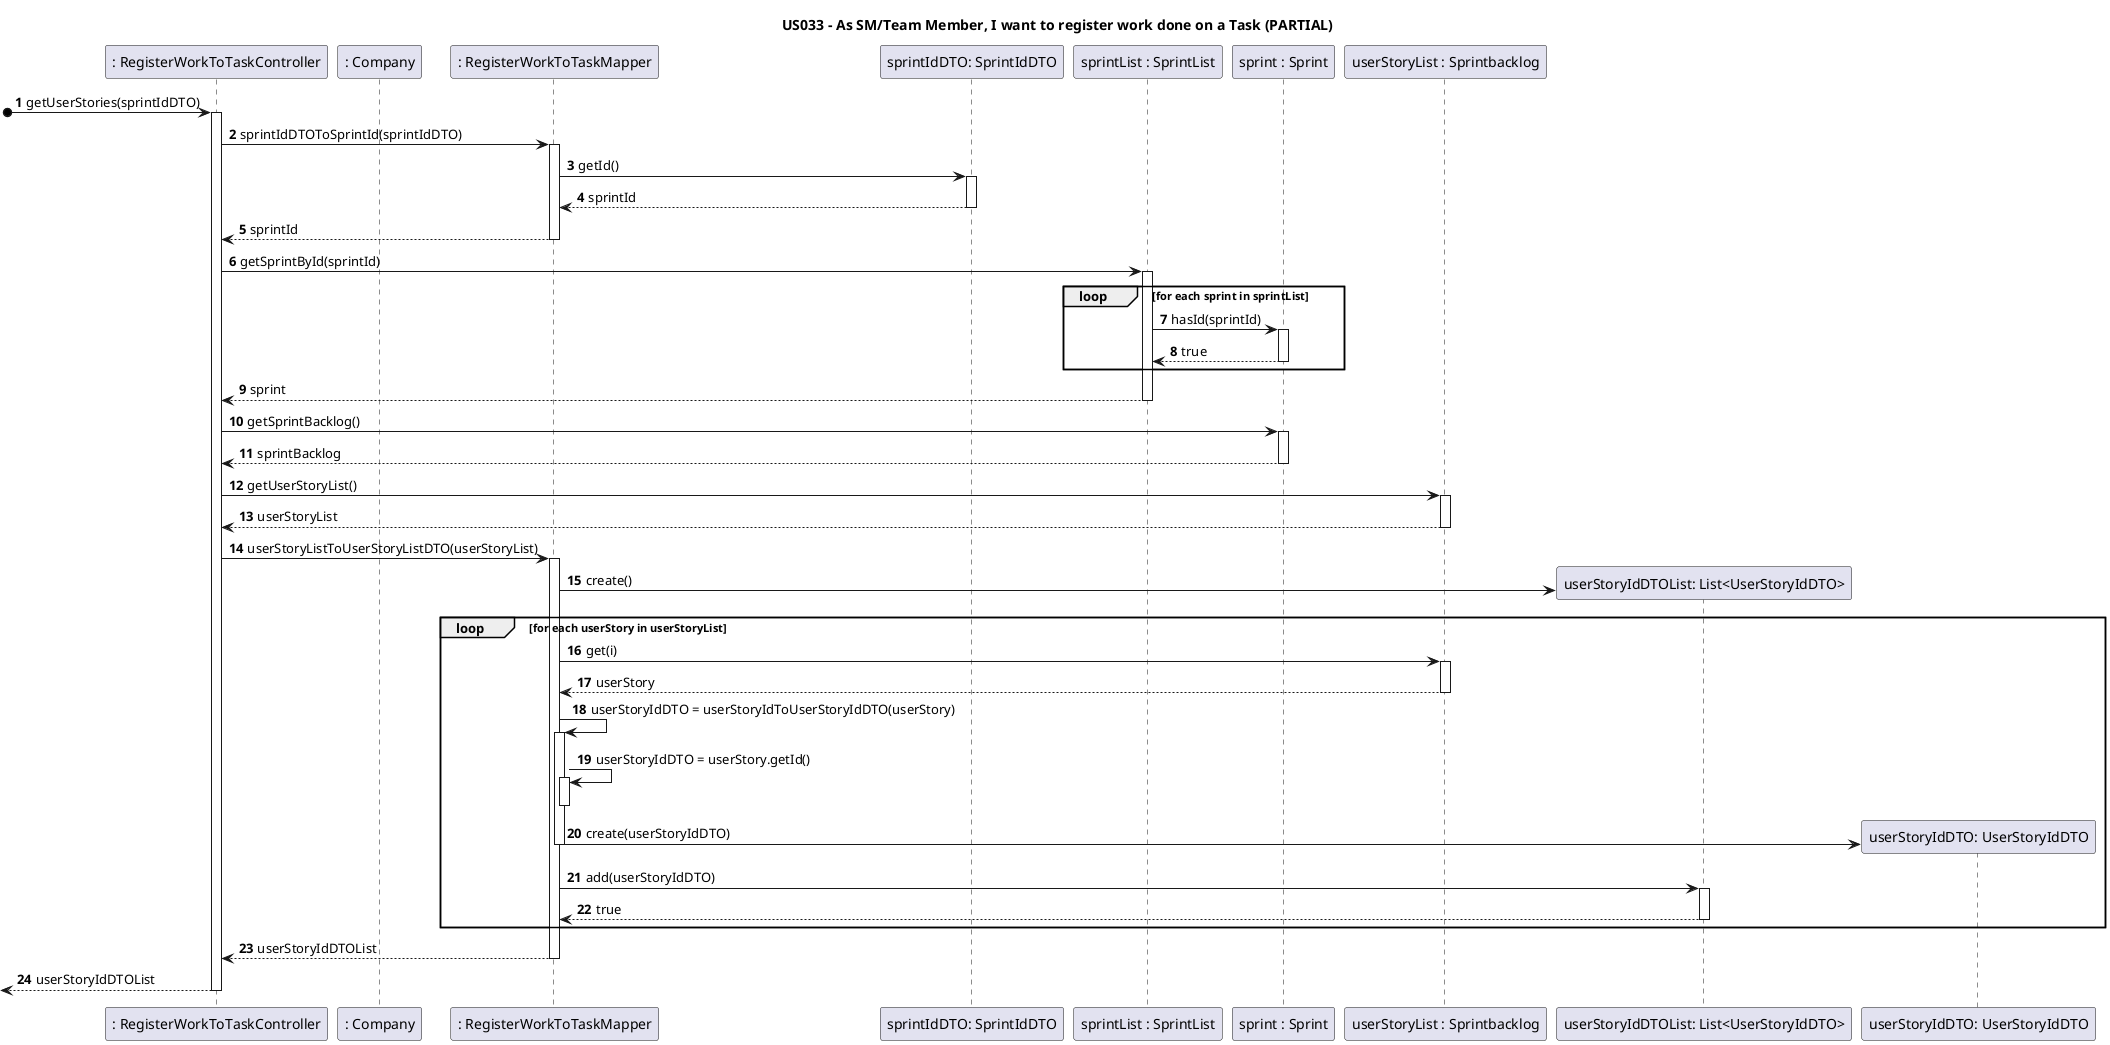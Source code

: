 @startuml
'https://plantuml.com/sequence-diagram

title US033 - As SM/Team Member, I want to register work done on a Task (PARTIAL)

autoactivate on
autonumber

participant ": RegisterWorkToTaskController" as Ctrl
participant ": Company" as company
participant ": RegisterWorkToTaskMapper" as mapper
participant "sprintIdDTO: SprintIdDTO" as sprintIdDTO
participant "sprintList : SprintList" as sprintList
participant "sprint : Sprint" as sprint
participant "userStoryList : Sprintbacklog" as sprintBacklog
participant "userStoryIdDTOList: List<UserStoryIdDTO>" as userStoryIdDTOList
participant "userStoryIdDTO: UserStoryIdDTO" as userStoryIdDTO

[o->Ctrl: getUserStories(sprintIdDTO)
Ctrl->mapper: sprintIdDTOToSprintId(sprintIdDTO)
mapper->sprintIdDTO: getId()
sprintIdDTO-->mapper: sprintId
mapper-->Ctrl: sprintId
Ctrl->sprintList: getSprintById(sprintId)
loop for each sprint in sprintList
sprintList->sprint: hasId(sprintId)
sprint-->sprintList: true
end
sprintList-->Ctrl: sprint

Ctrl->sprint: getSprintBacklog()
sprint-->Ctrl: sprintBacklog
Ctrl->sprintBacklog: getUserStoryList()
sprintBacklog-->Ctrl: userStoryList

Ctrl->mapper: userStoryListToUserStoryListDTO(userStoryList)
mapper->userStoryIdDTOList **: create()
loop for each userStory in userStoryList
mapper->sprintBacklog: get(i)
sprintBacklog-->mapper: userStory
mapper->mapper: userStoryIdDTO = userStoryIdToUserStoryIdDTO(userStory)
mapper->mapper:userStoryIdDTO = userStory.getId()
deactivate mapper
mapper->userStoryIdDTO**: create(userStoryIdDTO)
deactivate mapper
mapper->userStoryIdDTOList: add(userStoryIdDTO)
userStoryIdDTOList-->mapper: true
end
mapper-->Ctrl: userStoryIdDTOList
[<--Ctrl: userStoryIdDTOList

@enduml
